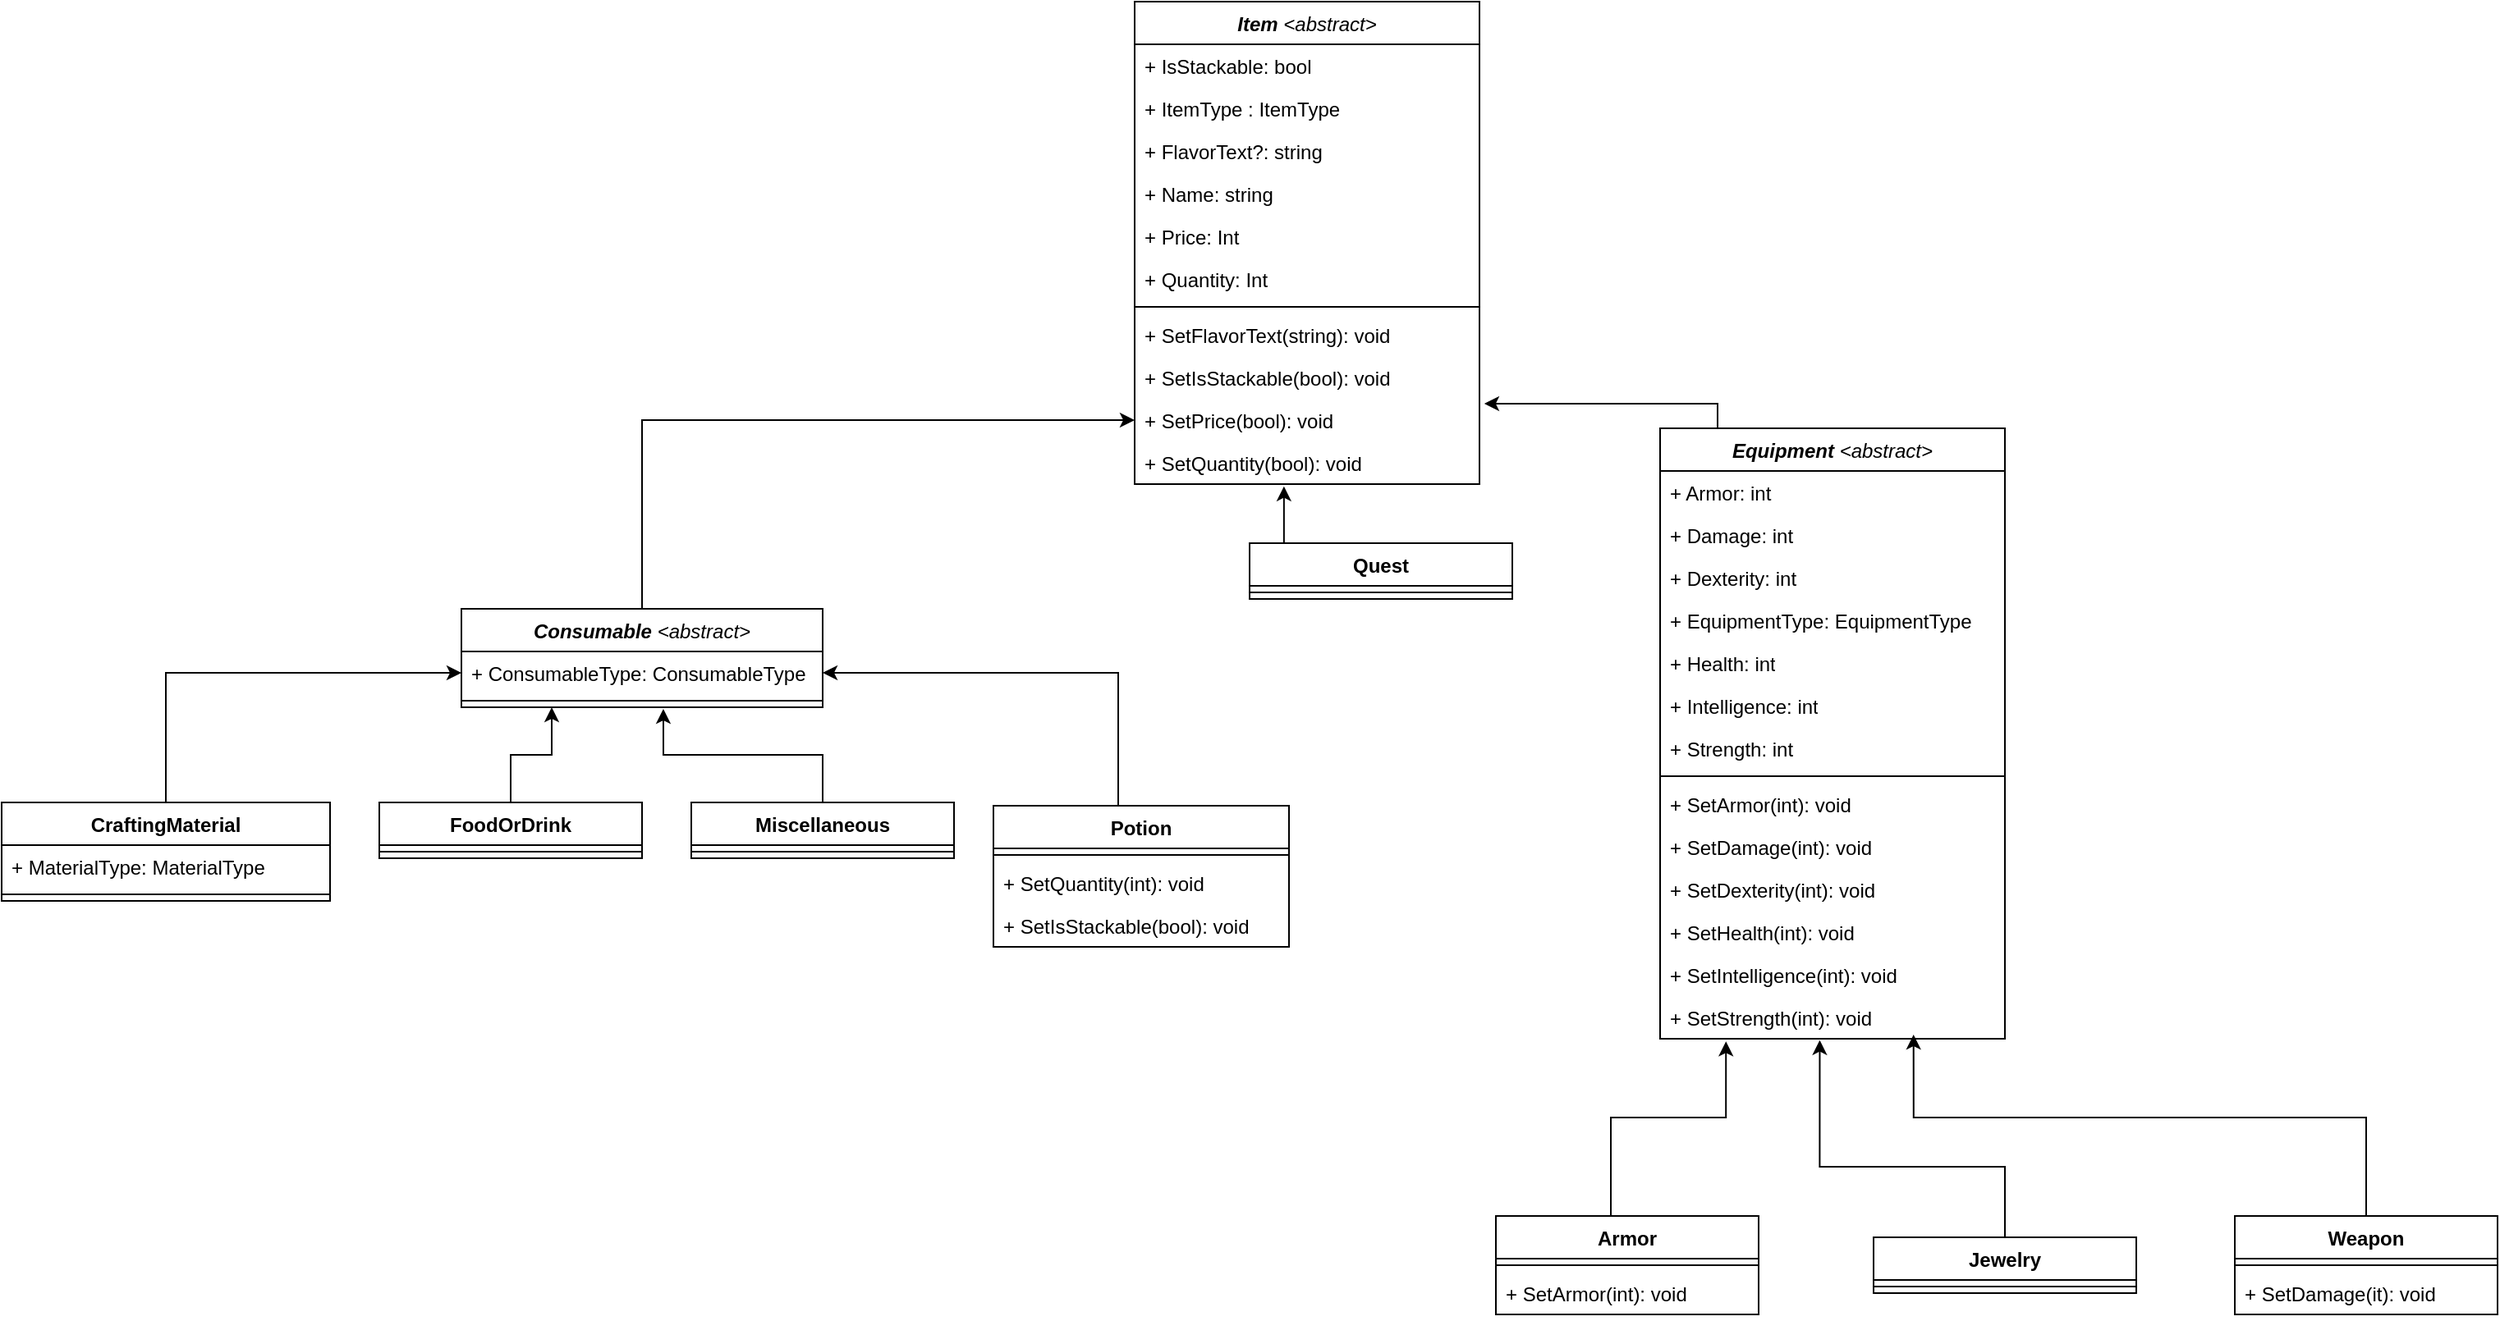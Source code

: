 <mxfile version="26.0.4">
  <diagram id="C5RBs43oDa-KdzZeNtuy" name="Page-1">
    <mxGraphModel dx="2866" dy="988" grid="1" gridSize="10" guides="1" tooltips="1" connect="1" arrows="1" fold="1" page="1" pageScale="1" pageWidth="827" pageHeight="1169" math="0" shadow="0">
      <root>
        <mxCell id="WIyWlLk6GJQsqaUBKTNV-0" />
        <mxCell id="WIyWlLk6GJQsqaUBKTNV-1" parent="WIyWlLk6GJQsqaUBKTNV-0" />
        <mxCell id="te1X5MDoN-14mAziO6tt-0" value="&lt;i style=&quot;&quot;&gt;Item&lt;/i&gt;&lt;i style=&quot;font-weight: normal;&quot;&gt; &amp;lt;abstract&amp;gt;&lt;/i&gt;" style="swimlane;fontStyle=1;align=center;verticalAlign=top;childLayout=stackLayout;horizontal=1;startSize=26;horizontalStack=0;resizeParent=1;resizeParentMax=0;resizeLast=0;collapsible=1;marginBottom=0;whiteSpace=wrap;html=1;" parent="WIyWlLk6GJQsqaUBKTNV-1" vertex="1">
          <mxGeometry x="290" y="30" width="210" height="294" as="geometry" />
        </mxCell>
        <mxCell id="xW3DFXbWXxGkDYYSTan0-1" value="+ IsStackable: bool" style="text;strokeColor=none;fillColor=none;align=left;verticalAlign=top;spacingLeft=4;spacingRight=4;overflow=hidden;rotatable=0;points=[[0,0.5],[1,0.5]];portConstraint=eastwest;whiteSpace=wrap;html=1;" vertex="1" parent="te1X5MDoN-14mAziO6tt-0">
          <mxGeometry y="26" width="210" height="26" as="geometry" />
        </mxCell>
        <mxCell id="xW3DFXbWXxGkDYYSTan0-2" value="+ ItemType : ItemType" style="text;strokeColor=none;fillColor=none;align=left;verticalAlign=top;spacingLeft=4;spacingRight=4;overflow=hidden;rotatable=0;points=[[0,0.5],[1,0.5]];portConstraint=eastwest;whiteSpace=wrap;html=1;" vertex="1" parent="te1X5MDoN-14mAziO6tt-0">
          <mxGeometry y="52" width="210" height="26" as="geometry" />
        </mxCell>
        <mxCell id="xW3DFXbWXxGkDYYSTan0-44" value="+ FlavorText?: string" style="text;strokeColor=none;fillColor=none;align=left;verticalAlign=top;spacingLeft=4;spacingRight=4;overflow=hidden;rotatable=0;points=[[0,0.5],[1,0.5]];portConstraint=eastwest;whiteSpace=wrap;html=1;" vertex="1" parent="te1X5MDoN-14mAziO6tt-0">
          <mxGeometry y="78" width="210" height="26" as="geometry" />
        </mxCell>
        <mxCell id="te1X5MDoN-14mAziO6tt-1" value="+ Name: string" style="text;strokeColor=none;fillColor=none;align=left;verticalAlign=top;spacingLeft=4;spacingRight=4;overflow=hidden;rotatable=0;points=[[0,0.5],[1,0.5]];portConstraint=eastwest;whiteSpace=wrap;html=1;" parent="te1X5MDoN-14mAziO6tt-0" vertex="1">
          <mxGeometry y="104" width="210" height="26" as="geometry" />
        </mxCell>
        <mxCell id="xW3DFXbWXxGkDYYSTan0-3" value="+ Price: Int" style="text;strokeColor=none;fillColor=none;align=left;verticalAlign=top;spacingLeft=4;spacingRight=4;overflow=hidden;rotatable=0;points=[[0,0.5],[1,0.5]];portConstraint=eastwest;whiteSpace=wrap;html=1;" vertex="1" parent="te1X5MDoN-14mAziO6tt-0">
          <mxGeometry y="130" width="210" height="26" as="geometry" />
        </mxCell>
        <mxCell id="xW3DFXbWXxGkDYYSTan0-4" value="+ Quantity: Int" style="text;strokeColor=none;fillColor=none;align=left;verticalAlign=top;spacingLeft=4;spacingRight=4;overflow=hidden;rotatable=0;points=[[0,0.5],[1,0.5]];portConstraint=eastwest;whiteSpace=wrap;html=1;" vertex="1" parent="te1X5MDoN-14mAziO6tt-0">
          <mxGeometry y="156" width="210" height="26" as="geometry" />
        </mxCell>
        <mxCell id="te1X5MDoN-14mAziO6tt-2" value="" style="line;strokeWidth=1;fillColor=none;align=left;verticalAlign=middle;spacingTop=-1;spacingLeft=3;spacingRight=3;rotatable=0;labelPosition=right;points=[];portConstraint=eastwest;strokeColor=inherit;" parent="te1X5MDoN-14mAziO6tt-0" vertex="1">
          <mxGeometry y="182" width="210" height="8" as="geometry" />
        </mxCell>
        <mxCell id="xW3DFXbWXxGkDYYSTan0-5" value="+ SetFlavorText(string): void" style="text;strokeColor=none;fillColor=none;align=left;verticalAlign=top;spacingLeft=4;spacingRight=4;overflow=hidden;rotatable=0;points=[[0,0.5],[1,0.5]];portConstraint=eastwest;whiteSpace=wrap;html=1;" vertex="1" parent="te1X5MDoN-14mAziO6tt-0">
          <mxGeometry y="190" width="210" height="26" as="geometry" />
        </mxCell>
        <mxCell id="xW3DFXbWXxGkDYYSTan0-45" value="+ SetIsStackable(bool): void" style="text;strokeColor=none;fillColor=none;align=left;verticalAlign=top;spacingLeft=4;spacingRight=4;overflow=hidden;rotatable=0;points=[[0,0.5],[1,0.5]];portConstraint=eastwest;whiteSpace=wrap;html=1;" vertex="1" parent="te1X5MDoN-14mAziO6tt-0">
          <mxGeometry y="216" width="210" height="26" as="geometry" />
        </mxCell>
        <mxCell id="xW3DFXbWXxGkDYYSTan0-6" value="+ SetPrice(bool): void" style="text;strokeColor=none;fillColor=none;align=left;verticalAlign=top;spacingLeft=4;spacingRight=4;overflow=hidden;rotatable=0;points=[[0,0.5],[1,0.5]];portConstraint=eastwest;whiteSpace=wrap;html=1;" vertex="1" parent="te1X5MDoN-14mAziO6tt-0">
          <mxGeometry y="242" width="210" height="26" as="geometry" />
        </mxCell>
        <mxCell id="xW3DFXbWXxGkDYYSTan0-7" value="+ SetQuantity(bool): void" style="text;strokeColor=none;fillColor=none;align=left;verticalAlign=top;spacingLeft=4;spacingRight=4;overflow=hidden;rotatable=0;points=[[0,0.5],[1,0.5]];portConstraint=eastwest;whiteSpace=wrap;html=1;" vertex="1" parent="te1X5MDoN-14mAziO6tt-0">
          <mxGeometry y="268" width="210" height="26" as="geometry" />
        </mxCell>
        <mxCell id="xW3DFXbWXxGkDYYSTan0-8" value="&lt;i&gt;Equipment &lt;span style=&quot;font-weight: normal;&quot;&gt;&amp;lt;abstract&amp;gt;&lt;/span&gt;&lt;/i&gt;" style="swimlane;fontStyle=1;align=center;verticalAlign=top;childLayout=stackLayout;horizontal=1;startSize=26;horizontalStack=0;resizeParent=1;resizeParentMax=0;resizeLast=0;collapsible=1;marginBottom=0;whiteSpace=wrap;html=1;" vertex="1" parent="WIyWlLk6GJQsqaUBKTNV-1">
          <mxGeometry x="610" y="290" width="210" height="372" as="geometry" />
        </mxCell>
        <mxCell id="xW3DFXbWXxGkDYYSTan0-9" value="+ Armor: int" style="text;strokeColor=none;fillColor=none;align=left;verticalAlign=top;spacingLeft=4;spacingRight=4;overflow=hidden;rotatable=0;points=[[0,0.5],[1,0.5]];portConstraint=eastwest;whiteSpace=wrap;html=1;" vertex="1" parent="xW3DFXbWXxGkDYYSTan0-8">
          <mxGeometry y="26" width="210" height="26" as="geometry" />
        </mxCell>
        <mxCell id="xW3DFXbWXxGkDYYSTan0-12" value="+ Damage: int" style="text;strokeColor=none;fillColor=none;align=left;verticalAlign=top;spacingLeft=4;spacingRight=4;overflow=hidden;rotatable=0;points=[[0,0.5],[1,0.5]];portConstraint=eastwest;whiteSpace=wrap;html=1;" vertex="1" parent="xW3DFXbWXxGkDYYSTan0-8">
          <mxGeometry y="52" width="210" height="26" as="geometry" />
        </mxCell>
        <mxCell id="xW3DFXbWXxGkDYYSTan0-13" value="+ Dexterity: int" style="text;strokeColor=none;fillColor=none;align=left;verticalAlign=top;spacingLeft=4;spacingRight=4;overflow=hidden;rotatable=0;points=[[0,0.5],[1,0.5]];portConstraint=eastwest;whiteSpace=wrap;html=1;" vertex="1" parent="xW3DFXbWXxGkDYYSTan0-8">
          <mxGeometry y="78" width="210" height="26" as="geometry" />
        </mxCell>
        <mxCell id="xW3DFXbWXxGkDYYSTan0-14" value="+ EquipmentType: EquipmentType" style="text;strokeColor=none;fillColor=none;align=left;verticalAlign=top;spacingLeft=4;spacingRight=4;overflow=hidden;rotatable=0;points=[[0,0.5],[1,0.5]];portConstraint=eastwest;whiteSpace=wrap;html=1;" vertex="1" parent="xW3DFXbWXxGkDYYSTan0-8">
          <mxGeometry y="104" width="210" height="26" as="geometry" />
        </mxCell>
        <mxCell id="xW3DFXbWXxGkDYYSTan0-15" value="+ Health: int" style="text;strokeColor=none;fillColor=none;align=left;verticalAlign=top;spacingLeft=4;spacingRight=4;overflow=hidden;rotatable=0;points=[[0,0.5],[1,0.5]];portConstraint=eastwest;whiteSpace=wrap;html=1;" vertex="1" parent="xW3DFXbWXxGkDYYSTan0-8">
          <mxGeometry y="130" width="210" height="26" as="geometry" />
        </mxCell>
        <mxCell id="xW3DFXbWXxGkDYYSTan0-16" value="+ Intelligence: int" style="text;strokeColor=none;fillColor=none;align=left;verticalAlign=top;spacingLeft=4;spacingRight=4;overflow=hidden;rotatable=0;points=[[0,0.5],[1,0.5]];portConstraint=eastwest;whiteSpace=wrap;html=1;" vertex="1" parent="xW3DFXbWXxGkDYYSTan0-8">
          <mxGeometry y="156" width="210" height="26" as="geometry" />
        </mxCell>
        <mxCell id="xW3DFXbWXxGkDYYSTan0-17" value="+ Strength: int" style="text;strokeColor=none;fillColor=none;align=left;verticalAlign=top;spacingLeft=4;spacingRight=4;overflow=hidden;rotatable=0;points=[[0,0.5],[1,0.5]];portConstraint=eastwest;whiteSpace=wrap;html=1;" vertex="1" parent="xW3DFXbWXxGkDYYSTan0-8">
          <mxGeometry y="182" width="210" height="26" as="geometry" />
        </mxCell>
        <mxCell id="xW3DFXbWXxGkDYYSTan0-10" value="" style="line;strokeWidth=1;fillColor=none;align=left;verticalAlign=middle;spacingTop=-1;spacingLeft=3;spacingRight=3;rotatable=0;labelPosition=right;points=[];portConstraint=eastwest;strokeColor=inherit;" vertex="1" parent="xW3DFXbWXxGkDYYSTan0-8">
          <mxGeometry y="208" width="210" height="8" as="geometry" />
        </mxCell>
        <mxCell id="xW3DFXbWXxGkDYYSTan0-11" value="+ SetArmor(int): void" style="text;strokeColor=none;fillColor=none;align=left;verticalAlign=top;spacingLeft=4;spacingRight=4;overflow=hidden;rotatable=0;points=[[0,0.5],[1,0.5]];portConstraint=eastwest;whiteSpace=wrap;html=1;" vertex="1" parent="xW3DFXbWXxGkDYYSTan0-8">
          <mxGeometry y="216" width="210" height="26" as="geometry" />
        </mxCell>
        <mxCell id="xW3DFXbWXxGkDYYSTan0-18" value="+ SetDamage(int): void" style="text;strokeColor=none;fillColor=none;align=left;verticalAlign=top;spacingLeft=4;spacingRight=4;overflow=hidden;rotatable=0;points=[[0,0.5],[1,0.5]];portConstraint=eastwest;whiteSpace=wrap;html=1;" vertex="1" parent="xW3DFXbWXxGkDYYSTan0-8">
          <mxGeometry y="242" width="210" height="26" as="geometry" />
        </mxCell>
        <mxCell id="xW3DFXbWXxGkDYYSTan0-19" value="+ SetDexterity(int): void" style="text;strokeColor=none;fillColor=none;align=left;verticalAlign=top;spacingLeft=4;spacingRight=4;overflow=hidden;rotatable=0;points=[[0,0.5],[1,0.5]];portConstraint=eastwest;whiteSpace=wrap;html=1;" vertex="1" parent="xW3DFXbWXxGkDYYSTan0-8">
          <mxGeometry y="268" width="210" height="26" as="geometry" />
        </mxCell>
        <mxCell id="xW3DFXbWXxGkDYYSTan0-20" value="+ SetHealth(int): void" style="text;strokeColor=none;fillColor=none;align=left;verticalAlign=top;spacingLeft=4;spacingRight=4;overflow=hidden;rotatable=0;points=[[0,0.5],[1,0.5]];portConstraint=eastwest;whiteSpace=wrap;html=1;" vertex="1" parent="xW3DFXbWXxGkDYYSTan0-8">
          <mxGeometry y="294" width="210" height="26" as="geometry" />
        </mxCell>
        <mxCell id="xW3DFXbWXxGkDYYSTan0-21" value="+ SetIntelligence(int): void" style="text;strokeColor=none;fillColor=none;align=left;verticalAlign=top;spacingLeft=4;spacingRight=4;overflow=hidden;rotatable=0;points=[[0,0.5],[1,0.5]];portConstraint=eastwest;whiteSpace=wrap;html=1;" vertex="1" parent="xW3DFXbWXxGkDYYSTan0-8">
          <mxGeometry y="320" width="210" height="26" as="geometry" />
        </mxCell>
        <mxCell id="xW3DFXbWXxGkDYYSTan0-22" value="+ SetStrength(int): void" style="text;strokeColor=none;fillColor=none;align=left;verticalAlign=top;spacingLeft=4;spacingRight=4;overflow=hidden;rotatable=0;points=[[0,0.5],[1,0.5]];portConstraint=eastwest;whiteSpace=wrap;html=1;" vertex="1" parent="xW3DFXbWXxGkDYYSTan0-8">
          <mxGeometry y="346" width="210" height="26" as="geometry" />
        </mxCell>
        <mxCell id="xW3DFXbWXxGkDYYSTan0-23" style="edgeStyle=orthogonalEdgeStyle;rounded=0;orthogonalLoop=1;jettySize=auto;html=1;entryX=1.014;entryY=0.115;entryDx=0;entryDy=0;entryPerimeter=0;" edge="1" parent="WIyWlLk6GJQsqaUBKTNV-1" source="xW3DFXbWXxGkDYYSTan0-8" target="xW3DFXbWXxGkDYYSTan0-6">
          <mxGeometry relative="1" as="geometry">
            <Array as="points">
              <mxPoint x="645" y="275" />
            </Array>
          </mxGeometry>
        </mxCell>
        <mxCell id="xW3DFXbWXxGkDYYSTan0-24" value="Armor" style="swimlane;fontStyle=1;align=center;verticalAlign=top;childLayout=stackLayout;horizontal=1;startSize=26;horizontalStack=0;resizeParent=1;resizeParentMax=0;resizeLast=0;collapsible=1;marginBottom=0;whiteSpace=wrap;html=1;" vertex="1" parent="WIyWlLk6GJQsqaUBKTNV-1">
          <mxGeometry x="510" y="770" width="160" height="60" as="geometry" />
        </mxCell>
        <mxCell id="xW3DFXbWXxGkDYYSTan0-26" value="" style="line;strokeWidth=1;fillColor=none;align=left;verticalAlign=middle;spacingTop=-1;spacingLeft=3;spacingRight=3;rotatable=0;labelPosition=right;points=[];portConstraint=eastwest;strokeColor=inherit;" vertex="1" parent="xW3DFXbWXxGkDYYSTan0-24">
          <mxGeometry y="26" width="160" height="8" as="geometry" />
        </mxCell>
        <mxCell id="xW3DFXbWXxGkDYYSTan0-27" value="+ SetArmor(int): void" style="text;strokeColor=none;fillColor=none;align=left;verticalAlign=top;spacingLeft=4;spacingRight=4;overflow=hidden;rotatable=0;points=[[0,0.5],[1,0.5]];portConstraint=eastwest;whiteSpace=wrap;html=1;" vertex="1" parent="xW3DFXbWXxGkDYYSTan0-24">
          <mxGeometry y="34" width="160" height="26" as="geometry" />
        </mxCell>
        <mxCell id="xW3DFXbWXxGkDYYSTan0-28" value="Weapon" style="swimlane;fontStyle=1;align=center;verticalAlign=top;childLayout=stackLayout;horizontal=1;startSize=26;horizontalStack=0;resizeParent=1;resizeParentMax=0;resizeLast=0;collapsible=1;marginBottom=0;whiteSpace=wrap;html=1;" vertex="1" parent="WIyWlLk6GJQsqaUBKTNV-1">
          <mxGeometry x="960" y="770" width="160" height="60" as="geometry" />
        </mxCell>
        <mxCell id="xW3DFXbWXxGkDYYSTan0-30" value="" style="line;strokeWidth=1;fillColor=none;align=left;verticalAlign=middle;spacingTop=-1;spacingLeft=3;spacingRight=3;rotatable=0;labelPosition=right;points=[];portConstraint=eastwest;strokeColor=inherit;" vertex="1" parent="xW3DFXbWXxGkDYYSTan0-28">
          <mxGeometry y="26" width="160" height="8" as="geometry" />
        </mxCell>
        <mxCell id="xW3DFXbWXxGkDYYSTan0-31" value="+ SetDamage(it): void" style="text;strokeColor=none;fillColor=none;align=left;verticalAlign=top;spacingLeft=4;spacingRight=4;overflow=hidden;rotatable=0;points=[[0,0.5],[1,0.5]];portConstraint=eastwest;whiteSpace=wrap;html=1;" vertex="1" parent="xW3DFXbWXxGkDYYSTan0-28">
          <mxGeometry y="34" width="160" height="26" as="geometry" />
        </mxCell>
        <mxCell id="xW3DFXbWXxGkDYYSTan0-32" style="edgeStyle=orthogonalEdgeStyle;rounded=0;orthogonalLoop=1;jettySize=auto;html=1;entryX=0.191;entryY=1.064;entryDx=0;entryDy=0;entryPerimeter=0;" edge="1" parent="WIyWlLk6GJQsqaUBKTNV-1" source="xW3DFXbWXxGkDYYSTan0-24" target="xW3DFXbWXxGkDYYSTan0-22">
          <mxGeometry relative="1" as="geometry">
            <Array as="points">
              <mxPoint x="580" y="710" />
              <mxPoint x="650" y="710" />
            </Array>
          </mxGeometry>
        </mxCell>
        <mxCell id="xW3DFXbWXxGkDYYSTan0-33" style="edgeStyle=orthogonalEdgeStyle;rounded=0;orthogonalLoop=1;jettySize=auto;html=1;entryX=0.735;entryY=0.904;entryDx=0;entryDy=0;entryPerimeter=0;" edge="1" parent="WIyWlLk6GJQsqaUBKTNV-1" source="xW3DFXbWXxGkDYYSTan0-28" target="xW3DFXbWXxGkDYYSTan0-22">
          <mxGeometry relative="1" as="geometry">
            <mxPoint x="760" y="674" as="targetPoint" />
            <Array as="points">
              <mxPoint x="1040" y="710" />
              <mxPoint x="764" y="710" />
            </Array>
          </mxGeometry>
        </mxCell>
        <mxCell id="xW3DFXbWXxGkDYYSTan0-34" value="&lt;i&gt;Consumable &lt;span style=&quot;font-weight: normal;&quot;&gt;&amp;lt;abstract&amp;gt;&lt;/span&gt;&lt;/i&gt;" style="swimlane;fontStyle=1;align=center;verticalAlign=top;childLayout=stackLayout;horizontal=1;startSize=26;horizontalStack=0;resizeParent=1;resizeParentMax=0;resizeLast=0;collapsible=1;marginBottom=0;whiteSpace=wrap;html=1;" vertex="1" parent="WIyWlLk6GJQsqaUBKTNV-1">
          <mxGeometry x="-120" y="400" width="220" height="60" as="geometry" />
        </mxCell>
        <mxCell id="xW3DFXbWXxGkDYYSTan0-35" value="+ ConsumableType: ConsumableType" style="text;strokeColor=none;fillColor=none;align=left;verticalAlign=top;spacingLeft=4;spacingRight=4;overflow=hidden;rotatable=0;points=[[0,0.5],[1,0.5]];portConstraint=eastwest;whiteSpace=wrap;html=1;" vertex="1" parent="xW3DFXbWXxGkDYYSTan0-34">
          <mxGeometry y="26" width="220" height="26" as="geometry" />
        </mxCell>
        <mxCell id="xW3DFXbWXxGkDYYSTan0-36" value="" style="line;strokeWidth=1;fillColor=none;align=left;verticalAlign=middle;spacingTop=-1;spacingLeft=3;spacingRight=3;rotatable=0;labelPosition=right;points=[];portConstraint=eastwest;strokeColor=inherit;" vertex="1" parent="xW3DFXbWXxGkDYYSTan0-34">
          <mxGeometry y="52" width="220" height="8" as="geometry" />
        </mxCell>
        <mxCell id="xW3DFXbWXxGkDYYSTan0-73" style="edgeStyle=orthogonalEdgeStyle;rounded=0;orthogonalLoop=1;jettySize=auto;html=1;entryX=1;entryY=0.5;entryDx=0;entryDy=0;" edge="1" parent="WIyWlLk6GJQsqaUBKTNV-1" source="xW3DFXbWXxGkDYYSTan0-38" target="xW3DFXbWXxGkDYYSTan0-35">
          <mxGeometry relative="1" as="geometry">
            <Array as="points">
              <mxPoint x="280" y="439" />
            </Array>
          </mxGeometry>
        </mxCell>
        <mxCell id="xW3DFXbWXxGkDYYSTan0-38" value="Potion" style="swimlane;fontStyle=1;align=center;verticalAlign=top;childLayout=stackLayout;horizontal=1;startSize=26;horizontalStack=0;resizeParent=1;resizeParentMax=0;resizeLast=0;collapsible=1;marginBottom=0;whiteSpace=wrap;html=1;" vertex="1" parent="WIyWlLk6GJQsqaUBKTNV-1">
          <mxGeometry x="204" y="520" width="180" height="86" as="geometry" />
        </mxCell>
        <mxCell id="xW3DFXbWXxGkDYYSTan0-40" value="" style="line;strokeWidth=1;fillColor=none;align=left;verticalAlign=middle;spacingTop=-1;spacingLeft=3;spacingRight=3;rotatable=0;labelPosition=right;points=[];portConstraint=eastwest;strokeColor=inherit;" vertex="1" parent="xW3DFXbWXxGkDYYSTan0-38">
          <mxGeometry y="26" width="180" height="8" as="geometry" />
        </mxCell>
        <mxCell id="xW3DFXbWXxGkDYYSTan0-41" value="+ SetQuantity(int): void" style="text;strokeColor=none;fillColor=none;align=left;verticalAlign=top;spacingLeft=4;spacingRight=4;overflow=hidden;rotatable=0;points=[[0,0.5],[1,0.5]];portConstraint=eastwest;whiteSpace=wrap;html=1;" vertex="1" parent="xW3DFXbWXxGkDYYSTan0-38">
          <mxGeometry y="34" width="180" height="26" as="geometry" />
        </mxCell>
        <mxCell id="xW3DFXbWXxGkDYYSTan0-42" value="+ SetIsStackable(bool): void" style="text;strokeColor=none;fillColor=none;align=left;verticalAlign=top;spacingLeft=4;spacingRight=4;overflow=hidden;rotatable=0;points=[[0,0.5],[1,0.5]];portConstraint=eastwest;whiteSpace=wrap;html=1;" vertex="1" parent="xW3DFXbWXxGkDYYSTan0-38">
          <mxGeometry y="60" width="180" height="26" as="geometry" />
        </mxCell>
        <mxCell id="xW3DFXbWXxGkDYYSTan0-43" style="edgeStyle=orthogonalEdgeStyle;rounded=0;orthogonalLoop=1;jettySize=auto;html=1;entryX=0;entryY=0.5;entryDx=0;entryDy=0;" edge="1" parent="WIyWlLk6GJQsqaUBKTNV-1" source="xW3DFXbWXxGkDYYSTan0-34" target="xW3DFXbWXxGkDYYSTan0-6">
          <mxGeometry relative="1" as="geometry">
            <Array as="points">
              <mxPoint x="-10" y="285" />
            </Array>
          </mxGeometry>
        </mxCell>
        <mxCell id="xW3DFXbWXxGkDYYSTan0-46" value="Quest" style="swimlane;fontStyle=1;align=center;verticalAlign=top;childLayout=stackLayout;horizontal=1;startSize=26;horizontalStack=0;resizeParent=1;resizeParentMax=0;resizeLast=0;collapsible=1;marginBottom=0;whiteSpace=wrap;html=1;" vertex="1" parent="WIyWlLk6GJQsqaUBKTNV-1">
          <mxGeometry x="360" y="360" width="160" height="34" as="geometry" />
        </mxCell>
        <mxCell id="xW3DFXbWXxGkDYYSTan0-48" value="" style="line;strokeWidth=1;fillColor=none;align=left;verticalAlign=middle;spacingTop=-1;spacingLeft=3;spacingRight=3;rotatable=0;labelPosition=right;points=[];portConstraint=eastwest;strokeColor=inherit;" vertex="1" parent="xW3DFXbWXxGkDYYSTan0-46">
          <mxGeometry y="26" width="160" height="8" as="geometry" />
        </mxCell>
        <mxCell id="xW3DFXbWXxGkDYYSTan0-50" style="edgeStyle=orthogonalEdgeStyle;rounded=0;orthogonalLoop=1;jettySize=auto;html=1;entryX=0.433;entryY=1.051;entryDx=0;entryDy=0;entryPerimeter=0;" edge="1" parent="WIyWlLk6GJQsqaUBKTNV-1" source="xW3DFXbWXxGkDYYSTan0-46" target="xW3DFXbWXxGkDYYSTan0-7">
          <mxGeometry relative="1" as="geometry">
            <Array as="points">
              <mxPoint x="380" y="362" />
              <mxPoint x="381" y="362" />
            </Array>
          </mxGeometry>
        </mxCell>
        <mxCell id="xW3DFXbWXxGkDYYSTan0-70" style="edgeStyle=orthogonalEdgeStyle;rounded=0;orthogonalLoop=1;jettySize=auto;html=1;entryX=0;entryY=0.5;entryDx=0;entryDy=0;" edge="1" parent="WIyWlLk6GJQsqaUBKTNV-1" source="xW3DFXbWXxGkDYYSTan0-51" target="xW3DFXbWXxGkDYYSTan0-35">
          <mxGeometry relative="1" as="geometry" />
        </mxCell>
        <mxCell id="xW3DFXbWXxGkDYYSTan0-51" value="CraftingMaterial" style="swimlane;fontStyle=1;align=center;verticalAlign=top;childLayout=stackLayout;horizontal=1;startSize=26;horizontalStack=0;resizeParent=1;resizeParentMax=0;resizeLast=0;collapsible=1;marginBottom=0;whiteSpace=wrap;html=1;" vertex="1" parent="WIyWlLk6GJQsqaUBKTNV-1">
          <mxGeometry x="-400" y="518" width="200" height="60" as="geometry" />
        </mxCell>
        <mxCell id="xW3DFXbWXxGkDYYSTan0-52" value="+ MaterialType: MaterialType" style="text;strokeColor=none;fillColor=none;align=left;verticalAlign=top;spacingLeft=4;spacingRight=4;overflow=hidden;rotatable=0;points=[[0,0.5],[1,0.5]];portConstraint=eastwest;whiteSpace=wrap;html=1;" vertex="1" parent="xW3DFXbWXxGkDYYSTan0-51">
          <mxGeometry y="26" width="200" height="26" as="geometry" />
        </mxCell>
        <mxCell id="xW3DFXbWXxGkDYYSTan0-53" value="" style="line;strokeWidth=1;fillColor=none;align=left;verticalAlign=middle;spacingTop=-1;spacingLeft=3;spacingRight=3;rotatable=0;labelPosition=right;points=[];portConstraint=eastwest;strokeColor=inherit;" vertex="1" parent="xW3DFXbWXxGkDYYSTan0-51">
          <mxGeometry y="52" width="200" height="8" as="geometry" />
        </mxCell>
        <mxCell id="xW3DFXbWXxGkDYYSTan0-71" style="edgeStyle=orthogonalEdgeStyle;rounded=0;orthogonalLoop=1;jettySize=auto;html=1;entryX=0.25;entryY=1;entryDx=0;entryDy=0;" edge="1" parent="WIyWlLk6GJQsqaUBKTNV-1" source="xW3DFXbWXxGkDYYSTan0-55" target="xW3DFXbWXxGkDYYSTan0-34">
          <mxGeometry relative="1" as="geometry" />
        </mxCell>
        <mxCell id="xW3DFXbWXxGkDYYSTan0-55" value="FoodOrDrink" style="swimlane;fontStyle=1;align=center;verticalAlign=top;childLayout=stackLayout;horizontal=1;startSize=26;horizontalStack=0;resizeParent=1;resizeParentMax=0;resizeLast=0;collapsible=1;marginBottom=0;whiteSpace=wrap;html=1;" vertex="1" parent="WIyWlLk6GJQsqaUBKTNV-1">
          <mxGeometry x="-170" y="518" width="160" height="34" as="geometry" />
        </mxCell>
        <mxCell id="xW3DFXbWXxGkDYYSTan0-57" value="" style="line;strokeWidth=1;fillColor=none;align=left;verticalAlign=middle;spacingTop=-1;spacingLeft=3;spacingRight=3;rotatable=0;labelPosition=right;points=[];portConstraint=eastwest;strokeColor=inherit;" vertex="1" parent="xW3DFXbWXxGkDYYSTan0-55">
          <mxGeometry y="26" width="160" height="8" as="geometry" />
        </mxCell>
        <mxCell id="xW3DFXbWXxGkDYYSTan0-61" value="Miscellaneous" style="swimlane;fontStyle=1;align=center;verticalAlign=top;childLayout=stackLayout;horizontal=1;startSize=26;horizontalStack=0;resizeParent=1;resizeParentMax=0;resizeLast=0;collapsible=1;marginBottom=0;whiteSpace=wrap;html=1;" vertex="1" parent="WIyWlLk6GJQsqaUBKTNV-1">
          <mxGeometry x="20" y="518" width="160" height="34" as="geometry" />
        </mxCell>
        <mxCell id="xW3DFXbWXxGkDYYSTan0-63" value="" style="line;strokeWidth=1;fillColor=none;align=left;verticalAlign=middle;spacingTop=-1;spacingLeft=3;spacingRight=3;rotatable=0;labelPosition=right;points=[];portConstraint=eastwest;strokeColor=inherit;" vertex="1" parent="xW3DFXbWXxGkDYYSTan0-61">
          <mxGeometry y="26" width="160" height="8" as="geometry" />
        </mxCell>
        <mxCell id="xW3DFXbWXxGkDYYSTan0-65" value="Jewelry" style="swimlane;fontStyle=1;align=center;verticalAlign=top;childLayout=stackLayout;horizontal=1;startSize=26;horizontalStack=0;resizeParent=1;resizeParentMax=0;resizeLast=0;collapsible=1;marginBottom=0;whiteSpace=wrap;html=1;" vertex="1" parent="WIyWlLk6GJQsqaUBKTNV-1">
          <mxGeometry x="740" y="783" width="160" height="34" as="geometry" />
        </mxCell>
        <mxCell id="xW3DFXbWXxGkDYYSTan0-67" value="" style="line;strokeWidth=1;fillColor=none;align=left;verticalAlign=middle;spacingTop=-1;spacingLeft=3;spacingRight=3;rotatable=0;labelPosition=right;points=[];portConstraint=eastwest;strokeColor=inherit;" vertex="1" parent="xW3DFXbWXxGkDYYSTan0-65">
          <mxGeometry y="26" width="160" height="8" as="geometry" />
        </mxCell>
        <mxCell id="xW3DFXbWXxGkDYYSTan0-69" style="edgeStyle=orthogonalEdgeStyle;rounded=0;orthogonalLoop=1;jettySize=auto;html=1;entryX=0.463;entryY=1.032;entryDx=0;entryDy=0;entryPerimeter=0;" edge="1" parent="WIyWlLk6GJQsqaUBKTNV-1" source="xW3DFXbWXxGkDYYSTan0-65" target="xW3DFXbWXxGkDYYSTan0-22">
          <mxGeometry relative="1" as="geometry">
            <Array as="points">
              <mxPoint x="820" y="740" />
              <mxPoint x="707" y="740" />
            </Array>
          </mxGeometry>
        </mxCell>
        <mxCell id="xW3DFXbWXxGkDYYSTan0-72" style="edgeStyle=orthogonalEdgeStyle;rounded=0;orthogonalLoop=1;jettySize=auto;html=1;entryX=0.559;entryY=1.125;entryDx=0;entryDy=0;entryPerimeter=0;" edge="1" parent="WIyWlLk6GJQsqaUBKTNV-1" source="xW3DFXbWXxGkDYYSTan0-61" target="xW3DFXbWXxGkDYYSTan0-36">
          <mxGeometry relative="1" as="geometry" />
        </mxCell>
      </root>
    </mxGraphModel>
  </diagram>
</mxfile>
